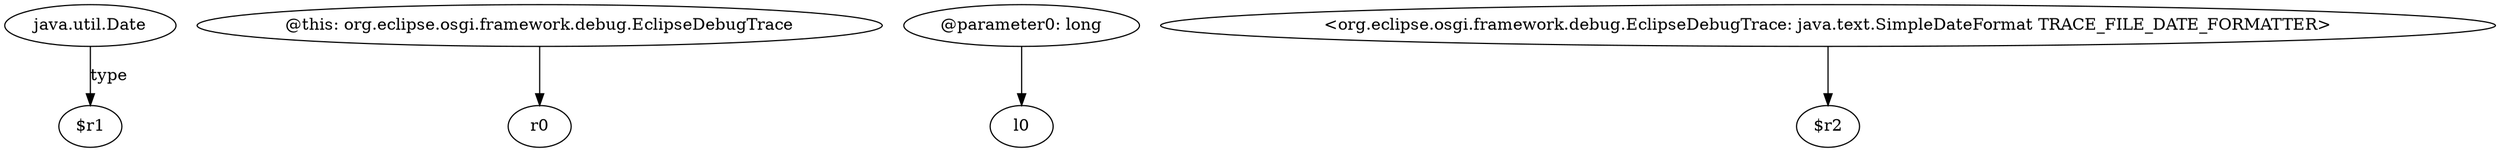 digraph g {
0[label="java.util.Date"]
1[label="$r1"]
0->1[label="type"]
2[label="@this: org.eclipse.osgi.framework.debug.EclipseDebugTrace"]
3[label="r0"]
2->3[label=""]
4[label="@parameter0: long"]
5[label="l0"]
4->5[label=""]
6[label="<org.eclipse.osgi.framework.debug.EclipseDebugTrace: java.text.SimpleDateFormat TRACE_FILE_DATE_FORMATTER>"]
7[label="$r2"]
6->7[label=""]
}